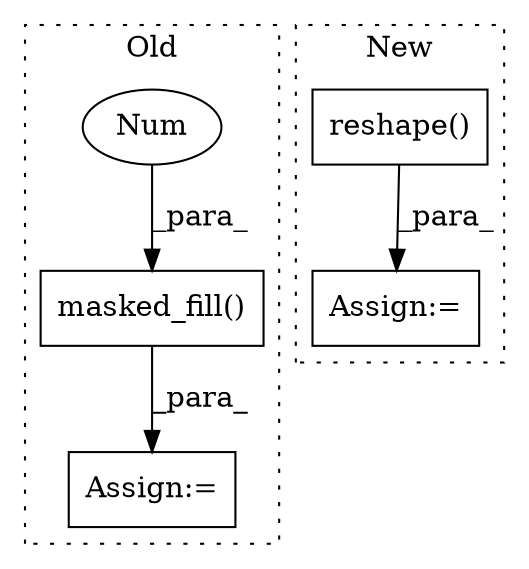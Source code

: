 digraph G {
subgraph cluster0 {
1 [label="masked_fill()" a="75" s="3312,3352" l="18,1" shape="box"];
3 [label="Num" a="76" s="3351" l="1" shape="ellipse"];
5 [label="Assign:=" a="68" s="3309" l="3" shape="box"];
label = "Old";
style="dotted";
}
subgraph cluster1 {
2 [label="reshape()" a="75" s="3462,3506" l="13,1" shape="box"];
4 [label="Assign:=" a="68" s="3459" l="3" shape="box"];
label = "New";
style="dotted";
}
1 -> 5 [label="_para_"];
2 -> 4 [label="_para_"];
3 -> 1 [label="_para_"];
}